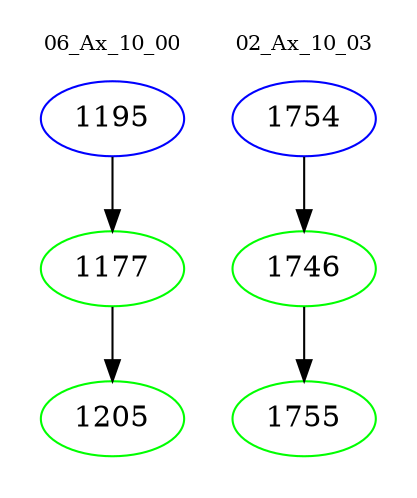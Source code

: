digraph{
subgraph cluster_0 {
color = white
label = "06_Ax_10_00";
fontsize=10;
T0_1195 [label="1195", color="blue"]
T0_1195 -> T0_1177 [color="black"]
T0_1177 [label="1177", color="green"]
T0_1177 -> T0_1205 [color="black"]
T0_1205 [label="1205", color="green"]
}
subgraph cluster_1 {
color = white
label = "02_Ax_10_03";
fontsize=10;
T1_1754 [label="1754", color="blue"]
T1_1754 -> T1_1746 [color="black"]
T1_1746 [label="1746", color="green"]
T1_1746 -> T1_1755 [color="black"]
T1_1755 [label="1755", color="green"]
}
}

